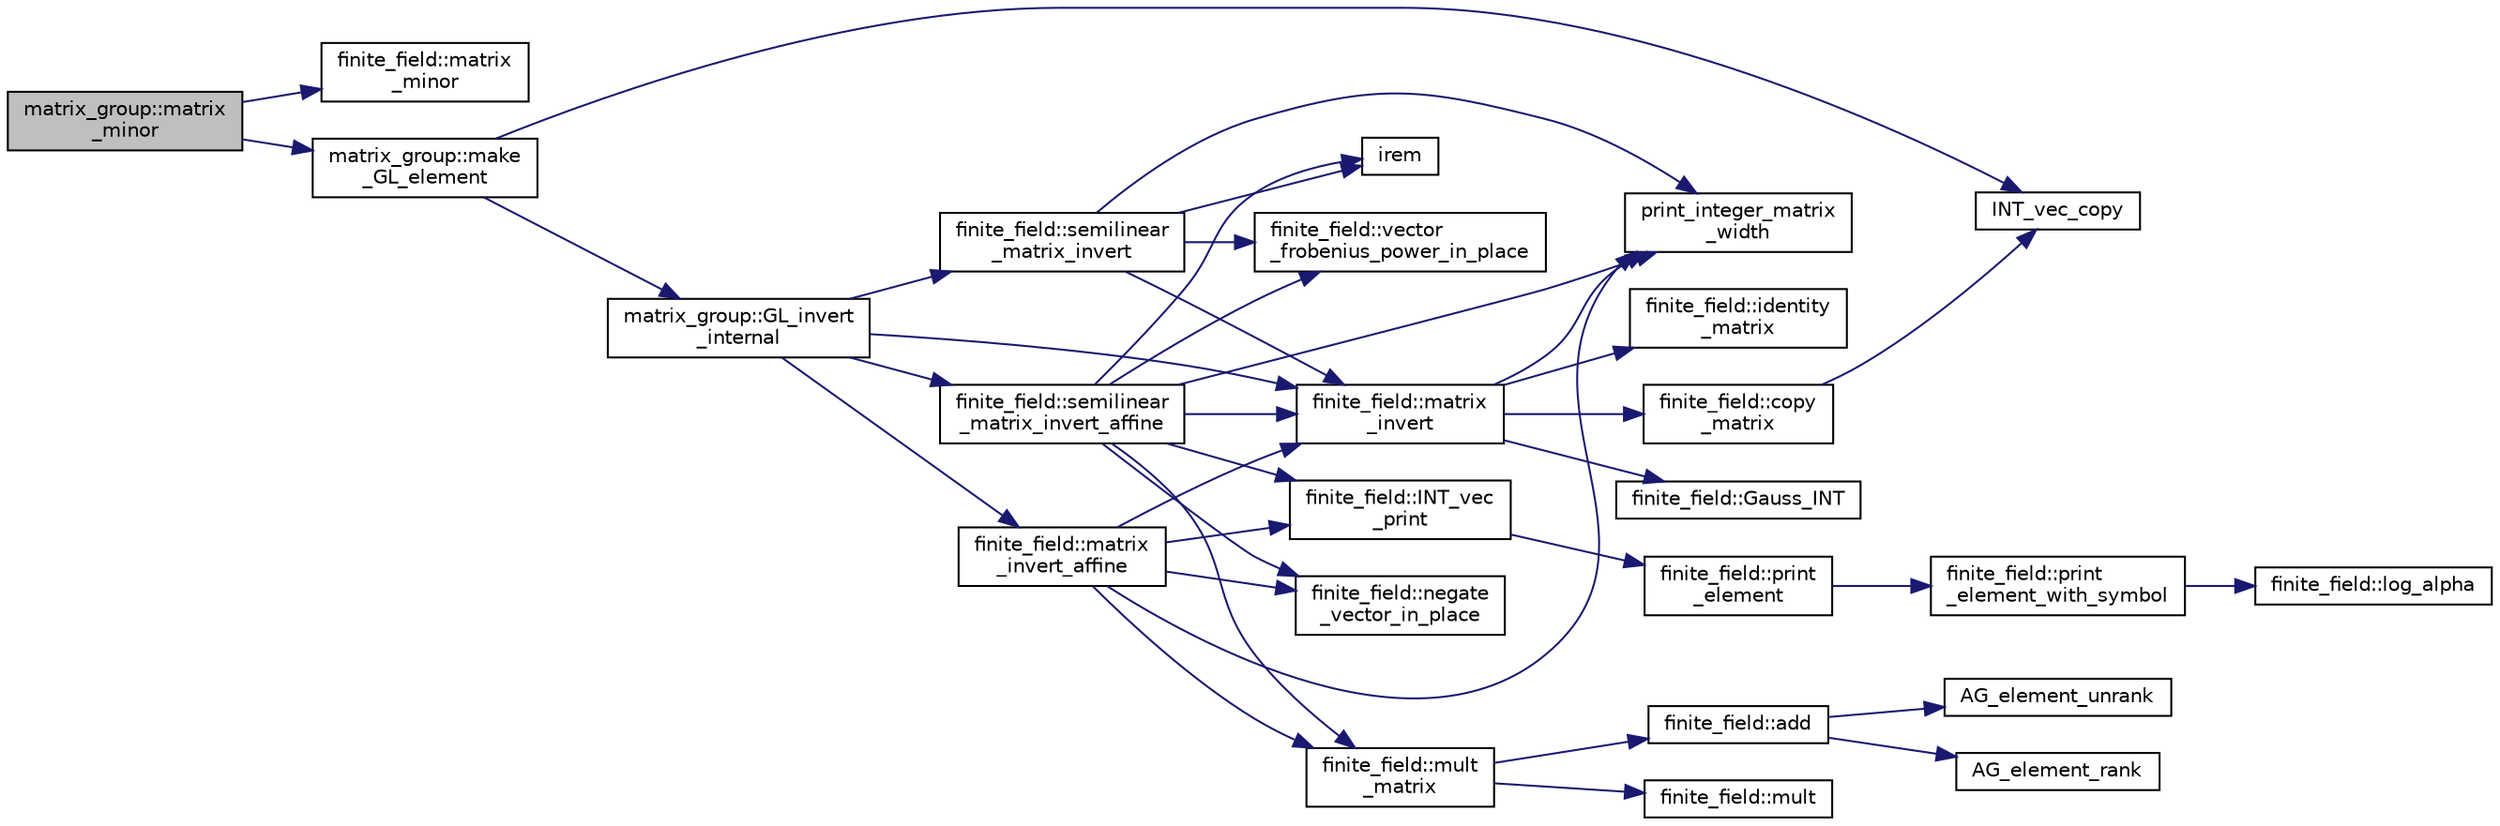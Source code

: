 digraph "matrix_group::matrix_minor"
{
  edge [fontname="Helvetica",fontsize="10",labelfontname="Helvetica",labelfontsize="10"];
  node [fontname="Helvetica",fontsize="10",shape=record];
  rankdir="LR";
  Node2711 [label="matrix_group::matrix\l_minor",height=0.2,width=0.4,color="black", fillcolor="grey75", style="filled", fontcolor="black"];
  Node2711 -> Node2712 [color="midnightblue",fontsize="10",style="solid",fontname="Helvetica"];
  Node2712 [label="finite_field::matrix\l_minor",height=0.2,width=0.4,color="black", fillcolor="white", style="filled",URL="$df/d5a/classfinite__field.html#a1571bc7bc2e600ed0a1e6ccea2ff5be4"];
  Node2711 -> Node2713 [color="midnightblue",fontsize="10",style="solid",fontname="Helvetica"];
  Node2713 [label="matrix_group::make\l_GL_element",height=0.2,width=0.4,color="black", fillcolor="white", style="filled",URL="$d3/ded/classmatrix__group.html#ab60cc02d4fb6b9c8f4e20bf8248966a5"];
  Node2713 -> Node2714 [color="midnightblue",fontsize="10",style="solid",fontname="Helvetica"];
  Node2714 [label="INT_vec_copy",height=0.2,width=0.4,color="black", fillcolor="white", style="filled",URL="$df/dbf/sajeeb_8_c.html#ac2d875e27e009af6ec04d17254d11075"];
  Node2713 -> Node2715 [color="midnightblue",fontsize="10",style="solid",fontname="Helvetica"];
  Node2715 [label="matrix_group::GL_invert\l_internal",height=0.2,width=0.4,color="black", fillcolor="white", style="filled",URL="$d3/ded/classmatrix__group.html#ab2b9f8046dee535722e07a92ec3ab0b6"];
  Node2715 -> Node2716 [color="midnightblue",fontsize="10",style="solid",fontname="Helvetica"];
  Node2716 [label="finite_field::semilinear\l_matrix_invert",height=0.2,width=0.4,color="black", fillcolor="white", style="filled",URL="$df/d5a/classfinite__field.html#a940fec6a9c31b10eed2e8d37c5472d93"];
  Node2716 -> Node2717 [color="midnightblue",fontsize="10",style="solid",fontname="Helvetica"];
  Node2717 [label="print_integer_matrix\l_width",height=0.2,width=0.4,color="black", fillcolor="white", style="filled",URL="$d5/db4/io__and__os_8h.html#aa78f3e73fc2179251bd15adbcc31573f"];
  Node2716 -> Node2718 [color="midnightblue",fontsize="10",style="solid",fontname="Helvetica"];
  Node2718 [label="finite_field::matrix\l_invert",height=0.2,width=0.4,color="black", fillcolor="white", style="filled",URL="$df/d5a/classfinite__field.html#a4c017c0edc20fefef3da0db4ef4248f7"];
  Node2718 -> Node2717 [color="midnightblue",fontsize="10",style="solid",fontname="Helvetica"];
  Node2718 -> Node2719 [color="midnightblue",fontsize="10",style="solid",fontname="Helvetica"];
  Node2719 [label="finite_field::copy\l_matrix",height=0.2,width=0.4,color="black", fillcolor="white", style="filled",URL="$df/d5a/classfinite__field.html#a2bfe6d4feabc4f27d253c7702ef9b8cb"];
  Node2719 -> Node2714 [color="midnightblue",fontsize="10",style="solid",fontname="Helvetica"];
  Node2718 -> Node2720 [color="midnightblue",fontsize="10",style="solid",fontname="Helvetica"];
  Node2720 [label="finite_field::identity\l_matrix",height=0.2,width=0.4,color="black", fillcolor="white", style="filled",URL="$df/d5a/classfinite__field.html#a4688997f80b8721560bccec986c23413"];
  Node2718 -> Node2721 [color="midnightblue",fontsize="10",style="solid",fontname="Helvetica"];
  Node2721 [label="finite_field::Gauss_INT",height=0.2,width=0.4,color="black", fillcolor="white", style="filled",URL="$df/d5a/classfinite__field.html#adb676d2e80341b53751326e3a58beb11"];
  Node2716 -> Node2722 [color="midnightblue",fontsize="10",style="solid",fontname="Helvetica"];
  Node2722 [label="finite_field::vector\l_frobenius_power_in_place",height=0.2,width=0.4,color="black", fillcolor="white", style="filled",URL="$df/d5a/classfinite__field.html#ab56074024300775d943c7943d845df91"];
  Node2716 -> Node2723 [color="midnightblue",fontsize="10",style="solid",fontname="Helvetica"];
  Node2723 [label="irem",height=0.2,width=0.4,color="black", fillcolor="white", style="filled",URL="$de/dc5/algebra__and__number__theory_8h.html#ae753505dbf1e3a9adaaf2f0893dd8c6c"];
  Node2715 -> Node2718 [color="midnightblue",fontsize="10",style="solid",fontname="Helvetica"];
  Node2715 -> Node2724 [color="midnightblue",fontsize="10",style="solid",fontname="Helvetica"];
  Node2724 [label="finite_field::semilinear\l_matrix_invert_affine",height=0.2,width=0.4,color="black", fillcolor="white", style="filled",URL="$df/d5a/classfinite__field.html#a23db70e745bf22d230da684440e1fc59"];
  Node2724 -> Node2717 [color="midnightblue",fontsize="10",style="solid",fontname="Helvetica"];
  Node2724 -> Node2725 [color="midnightblue",fontsize="10",style="solid",fontname="Helvetica"];
  Node2725 [label="finite_field::INT_vec\l_print",height=0.2,width=0.4,color="black", fillcolor="white", style="filled",URL="$df/d5a/classfinite__field.html#a9c33a61dedc197e37b014b6f8dc07f06"];
  Node2725 -> Node2726 [color="midnightblue",fontsize="10",style="solid",fontname="Helvetica"];
  Node2726 [label="finite_field::print\l_element",height=0.2,width=0.4,color="black", fillcolor="white", style="filled",URL="$df/d5a/classfinite__field.html#ab7d1f59c043d7696b8b47c92d0fedad5"];
  Node2726 -> Node2727 [color="midnightblue",fontsize="10",style="solid",fontname="Helvetica"];
  Node2727 [label="finite_field::print\l_element_with_symbol",height=0.2,width=0.4,color="black", fillcolor="white", style="filled",URL="$df/d5a/classfinite__field.html#aa0180c961aa4a0a8934cb4dc82e38a4d"];
  Node2727 -> Node2728 [color="midnightblue",fontsize="10",style="solid",fontname="Helvetica"];
  Node2728 [label="finite_field::log_alpha",height=0.2,width=0.4,color="black", fillcolor="white", style="filled",URL="$df/d5a/classfinite__field.html#a446a83ae0d281ddf44215626f0097305"];
  Node2724 -> Node2718 [color="midnightblue",fontsize="10",style="solid",fontname="Helvetica"];
  Node2724 -> Node2723 [color="midnightblue",fontsize="10",style="solid",fontname="Helvetica"];
  Node2724 -> Node2722 [color="midnightblue",fontsize="10",style="solid",fontname="Helvetica"];
  Node2724 -> Node2729 [color="midnightblue",fontsize="10",style="solid",fontname="Helvetica"];
  Node2729 [label="finite_field::mult\l_matrix",height=0.2,width=0.4,color="black", fillcolor="white", style="filled",URL="$df/d5a/classfinite__field.html#a48517f15dfd7b21c37e0975855f1ada2"];
  Node2729 -> Node2730 [color="midnightblue",fontsize="10",style="solid",fontname="Helvetica"];
  Node2730 [label="finite_field::add",height=0.2,width=0.4,color="black", fillcolor="white", style="filled",URL="$df/d5a/classfinite__field.html#a8f12328a27500f3c7be0c849ebbc9d14"];
  Node2730 -> Node2731 [color="midnightblue",fontsize="10",style="solid",fontname="Helvetica"];
  Node2731 [label="AG_element_unrank",height=0.2,width=0.4,color="black", fillcolor="white", style="filled",URL="$d4/d67/geometry_8h.html#a4a33b86c87b2879b97cfa1327abe2885"];
  Node2730 -> Node2732 [color="midnightblue",fontsize="10",style="solid",fontname="Helvetica"];
  Node2732 [label="AG_element_rank",height=0.2,width=0.4,color="black", fillcolor="white", style="filled",URL="$d4/d67/geometry_8h.html#ab2ac908d07dd8038fd996e26bdc75c17"];
  Node2729 -> Node2733 [color="midnightblue",fontsize="10",style="solid",fontname="Helvetica"];
  Node2733 [label="finite_field::mult",height=0.2,width=0.4,color="black", fillcolor="white", style="filled",URL="$df/d5a/classfinite__field.html#a24fb5917aa6d4d656fd855b7f44a13b0"];
  Node2724 -> Node2734 [color="midnightblue",fontsize="10",style="solid",fontname="Helvetica"];
  Node2734 [label="finite_field::negate\l_vector_in_place",height=0.2,width=0.4,color="black", fillcolor="white", style="filled",URL="$df/d5a/classfinite__field.html#ad6a305338cfff6d22353ac03c5cd5e03"];
  Node2715 -> Node2735 [color="midnightblue",fontsize="10",style="solid",fontname="Helvetica"];
  Node2735 [label="finite_field::matrix\l_invert_affine",height=0.2,width=0.4,color="black", fillcolor="white", style="filled",URL="$df/d5a/classfinite__field.html#a716c202ca9fcee1911e330f4a5bdba38"];
  Node2735 -> Node2717 [color="midnightblue",fontsize="10",style="solid",fontname="Helvetica"];
  Node2735 -> Node2725 [color="midnightblue",fontsize="10",style="solid",fontname="Helvetica"];
  Node2735 -> Node2718 [color="midnightblue",fontsize="10",style="solid",fontname="Helvetica"];
  Node2735 -> Node2729 [color="midnightblue",fontsize="10",style="solid",fontname="Helvetica"];
  Node2735 -> Node2734 [color="midnightblue",fontsize="10",style="solid",fontname="Helvetica"];
}
